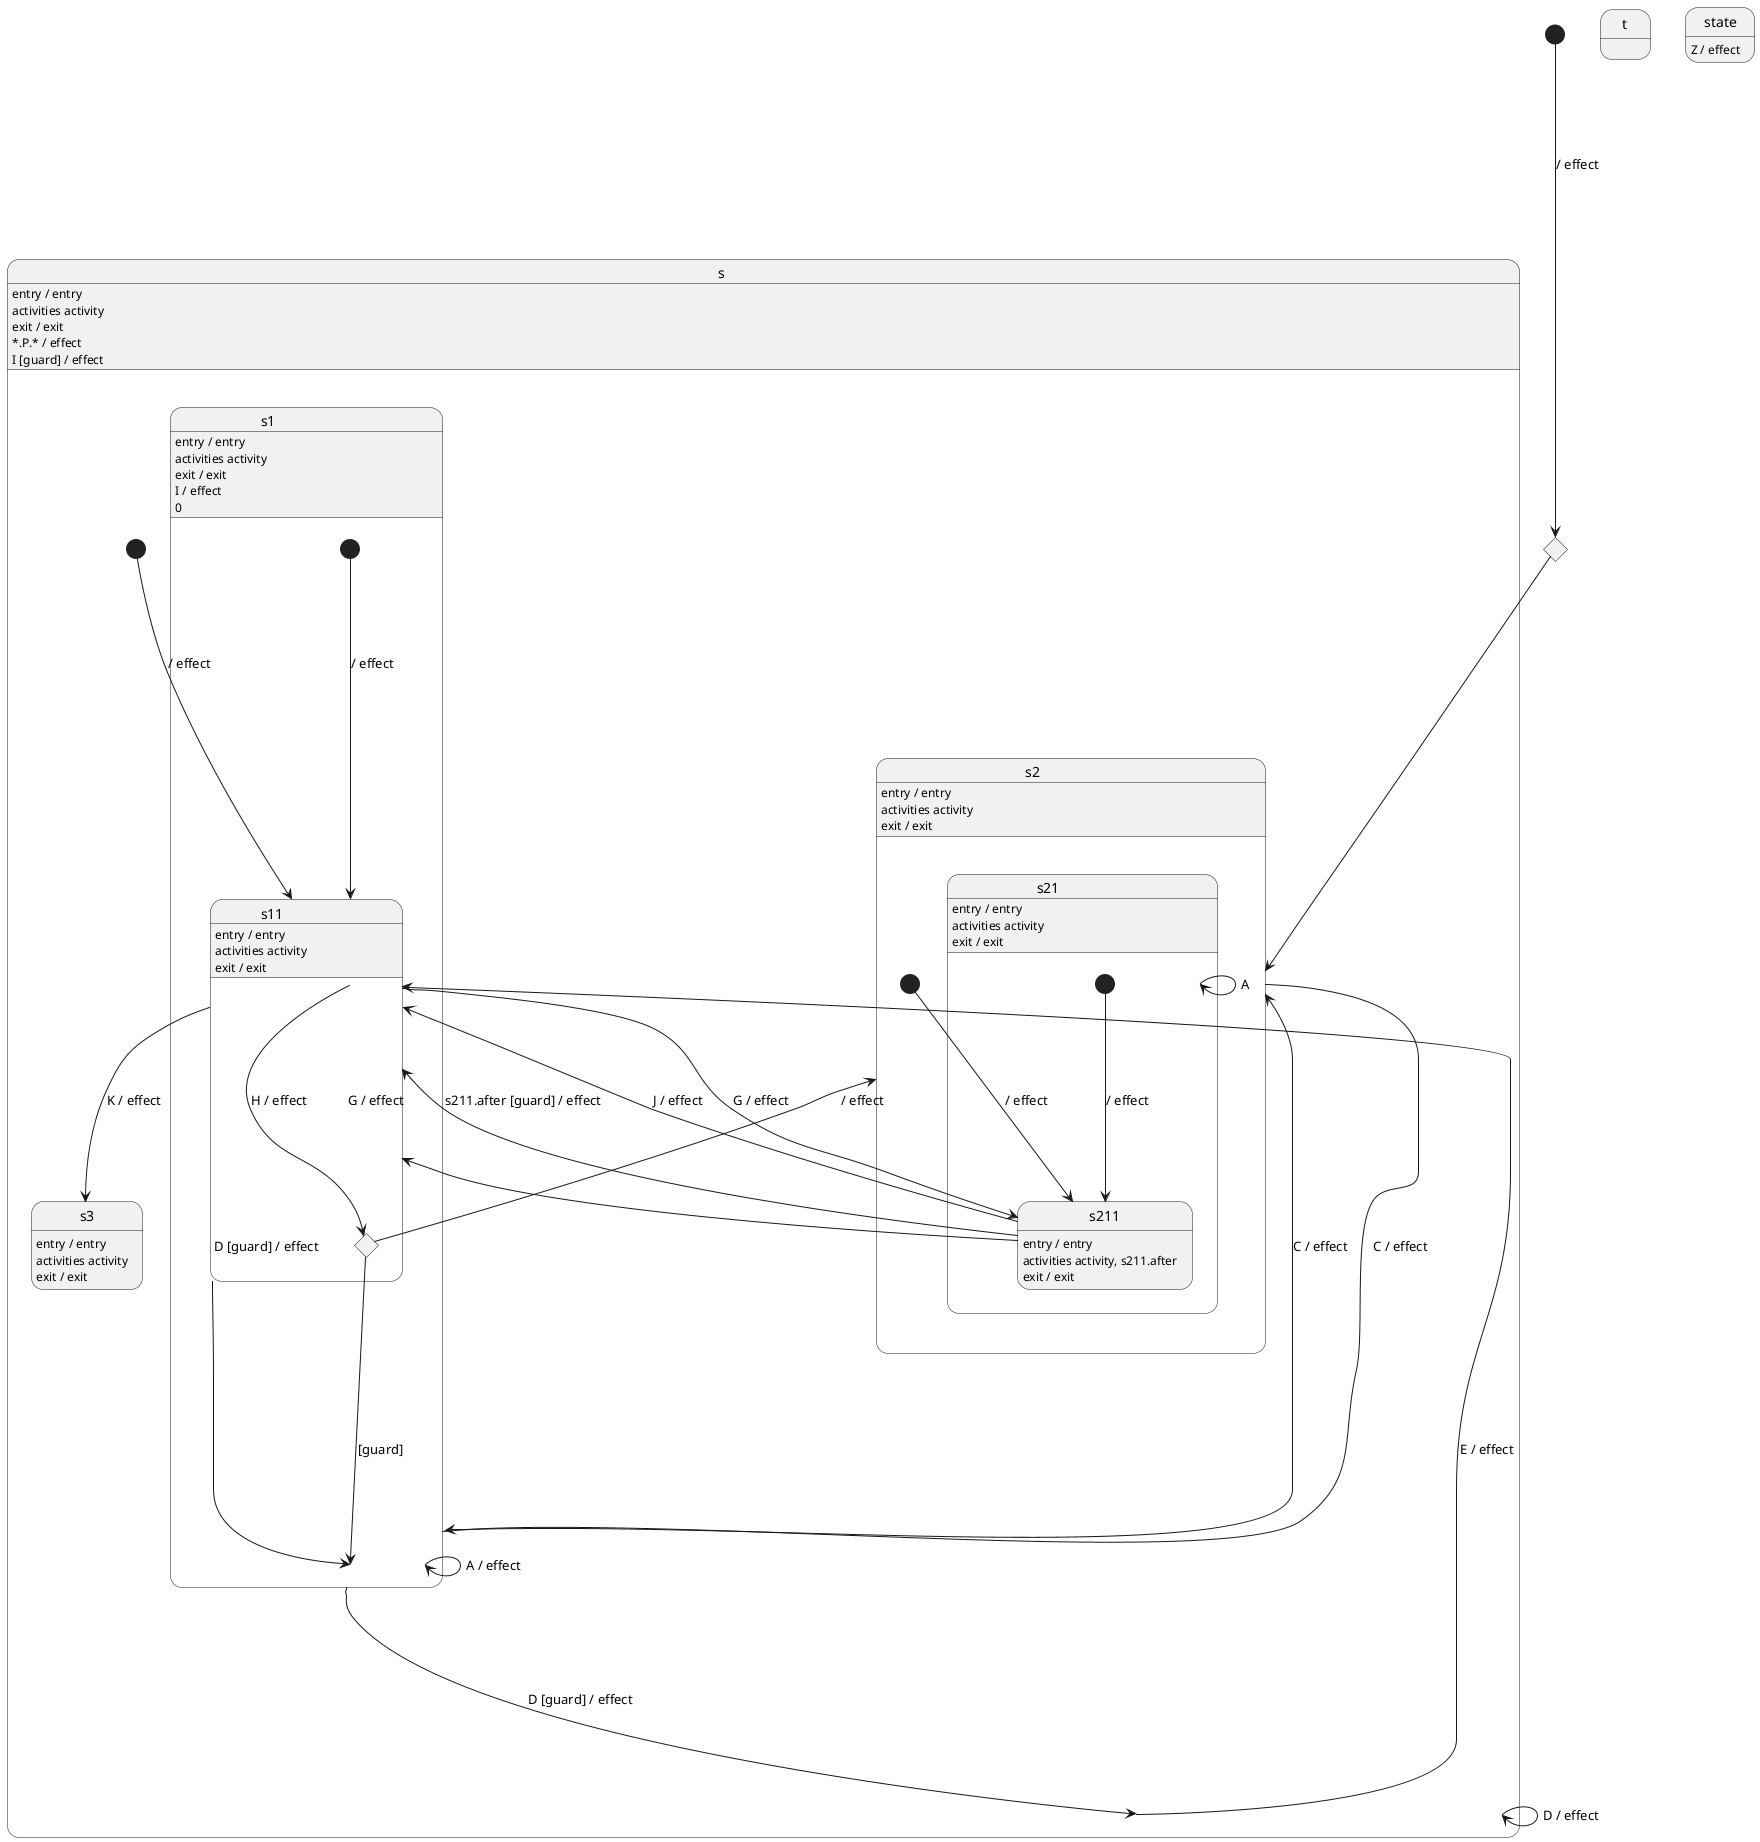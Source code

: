 @startuml TestHSM
  state initial_choice <<choice>>
  state s{
    state s.s1{
      state s.s1.s11{
      }
      state s.s1.s11: entry / entry
      state s.s1.s11: activities activity
      state s.s1.s11: exit / exit
      [*] ----> s.s1.s11 :  / effect
    }
    state s.s1: entry / entry
    state s.s1: activities activity
    state s.s1: exit / exit
    state s.s2{
      state s.s2.s21{
        state s.s2.s21.s211
        state s.s2.s21.s211: entry / entry
        state s.s2.s21.s211: activities activity, s211.after
        state s.s2.s21.s211: exit / exit
        [*] ----> s.s2.s21.s211 :  / effect
      }
      state s.s2.s21: entry / entry
      state s.s2.s21: activities activity
      state s.s2.s21: exit / exit
      [*] ----> s.s2.s21.s211 :  / effect
    }
    state s.s2: entry / entry
    state s.s2: activities activity
    state s.s2: exit / exit
    state s.s3
    state s.s3: entry / entry
    state s.s3: activities activity
    state s.s3: exit / exit
    [*] ----> s.s1.s11 :  / effect
  }
  state s: entry / entry
  state s: activities activity
  state s: exit / exit
  state s.s1.s11.choice_47 <<choice>>
  state t
[*] ----> initial_choice :  / effect
initial_choice ----> s.s2
s.s1.s11.choice_47 ----> s.s1 :  [guard]
s.s1.s11.choice_47 ----> s.s2 :  / effect
state s.s1 : I / effect
s.s1 ----> s.s1 : A / effect
state s.s1 : 0
s.s2.s21.s211 ----> s.s1.s11 : G / effect
s.s2.s21 ----> s.s2.s21 : A
s.s2 ----> s.s1 : C / effect
s.s1.s11 ----> s.s1 : D [guard] / effect
state s : *.P.* / effect
s.s1 ----> s : D [guard] / effect
s ----> s : D / effect
s.s1 ----> s.s2 : C / effect
s ----> s.s1.s11 : E / effect
s.s1.s11 ----> s.s2.s21.s211 : G / effect
state s : I [guard] / effect
s.s2.s21.s211 ----> s.s1.s11 : s211.after [guard] / effect
s.s1.s11 ----> s.s1.s11.choice_47 : H / effect
s.s2.s21.s211 ----> s.s1.s11 : J / effect
s.s1.s11 ----> s.s3 : K / effect
state  : Z / effect
@enduml